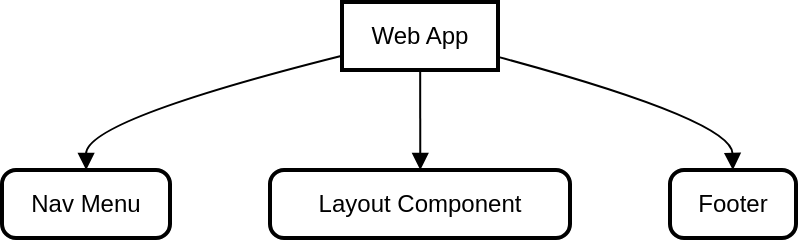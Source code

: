 <mxfile version="24.0.4" type="github">
  <diagram name="Page-1" id="jpY_pQlPWkaSKNCrRjek">
    <mxGraphModel>
      <root>
        <mxCell id="0" />
        <mxCell id="1" parent="0" />
        <mxCell id="2" value="Web App" style="whiteSpace=wrap;strokeWidth=2;" vertex="1" parent="1">
          <mxGeometry x="170" width="78" height="34" as="geometry" />
        </mxCell>
        <mxCell id="3" value="Nav Menu" style="rounded=1;absoluteArcSize=1;arcSize=14;whiteSpace=wrap;strokeWidth=2;" vertex="1" parent="1">
          <mxGeometry y="84" width="84" height="34" as="geometry" />
        </mxCell>
        <mxCell id="4" value="Layout Component" style="rounded=1;absoluteArcSize=1;arcSize=14;whiteSpace=wrap;strokeWidth=2;" vertex="1" parent="1">
          <mxGeometry x="134" y="84" width="150" height="34" as="geometry" />
        </mxCell>
        <mxCell id="5" value="Footer" style="rounded=1;absoluteArcSize=1;arcSize=14;whiteSpace=wrap;strokeWidth=2;" vertex="1" parent="1">
          <mxGeometry x="334" y="84" width="63" height="34" as="geometry" />
        </mxCell>
        <mxCell id="6" value="" style="curved=1;startArrow=none;endArrow=block;exitX=0.003;exitY=0.788;entryX=0.501;entryY=0;" edge="1" parent="1" source="2" target="3">
          <mxGeometry relative="1" as="geometry">
            <Array as="points">
              <mxPoint x="42" y="59" />
            </Array>
          </mxGeometry>
        </mxCell>
        <mxCell id="7" value="" style="curved=1;startArrow=none;endArrow=block;exitX=0.501;exitY=1;entryX=0.501;entryY=0;" edge="1" parent="1" source="2" target="4">
          <mxGeometry relative="1" as="geometry">
            <Array as="points" />
          </mxGeometry>
        </mxCell>
        <mxCell id="8" value="" style="curved=1;startArrow=none;endArrow=block;exitX=1.0;exitY=0.807;entryX=0.499;entryY=0;" edge="1" parent="1" source="2" target="5">
          <mxGeometry relative="1" as="geometry">
            <Array as="points">
              <mxPoint x="365" y="59" />
            </Array>
          </mxGeometry>
        </mxCell>
      </root>
    </mxGraphModel>
  </diagram>
</mxfile>
